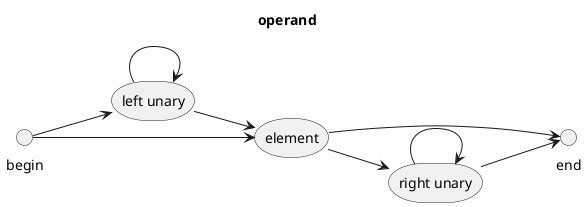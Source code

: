@startuml
left to right direction
title operand

circle "begin" as BEGIN
circle "end" as END
storage "left unary" as lunar
storage element
storage "right unary" as runar

BEGIN-->element
element-->END
BEGIN-->lunar
lunar-->element
lunar-->lunar
element-->runar
runar-->END
runar-->runar
@enduml
